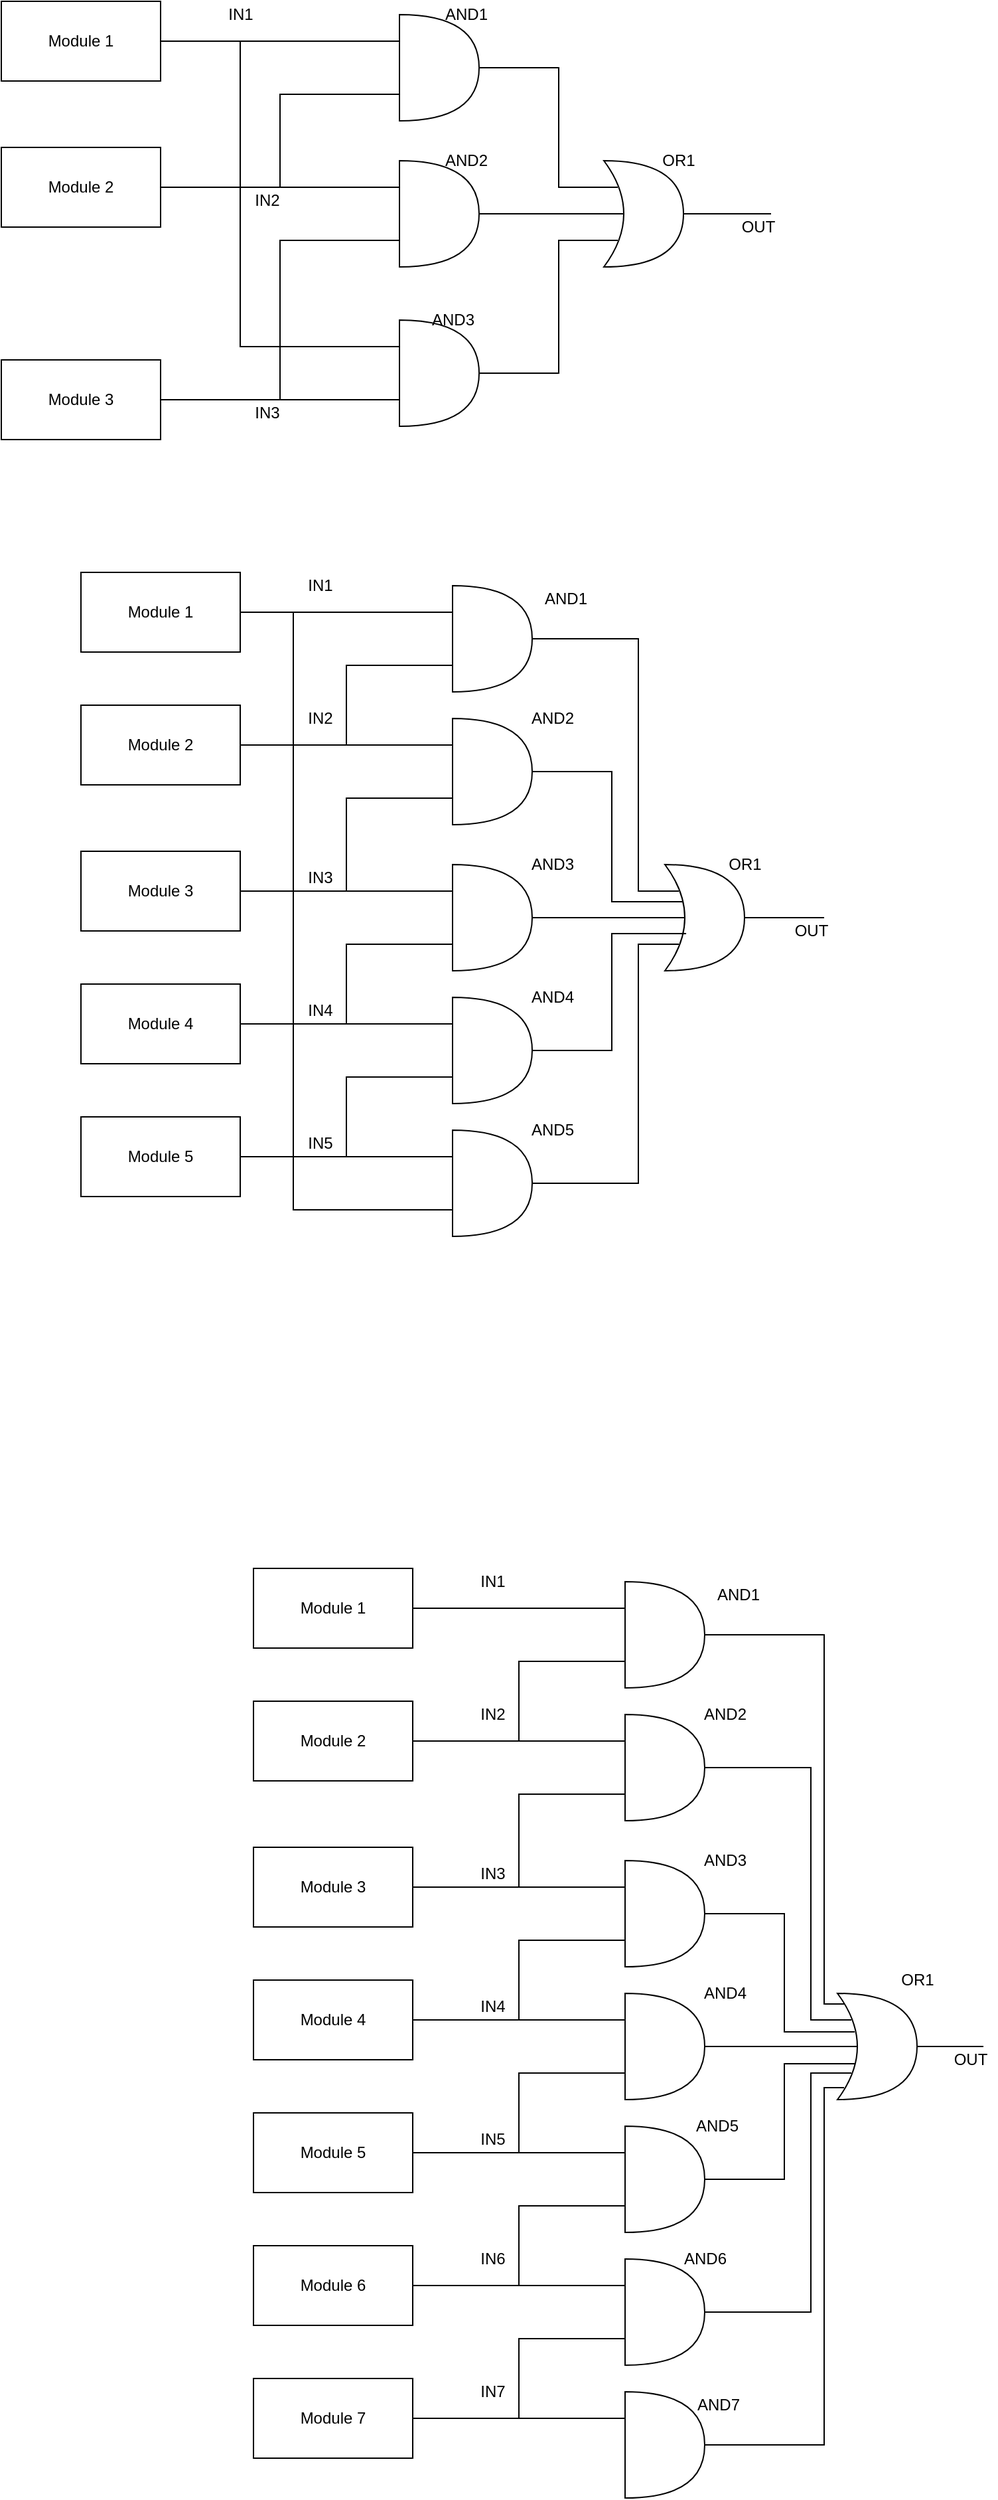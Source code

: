 <mxfile version="14.6.6" type="github">
  <diagram id="EOdlGuU-amcfiD9qs_cZ" name="Page-1">
    <mxGraphModel dx="1721" dy="711" grid="1" gridSize="10" guides="1" tooltips="1" connect="1" arrows="1" fold="1" page="1" pageScale="1" pageWidth="827" pageHeight="1169" math="0" shadow="0">
      <root>
        <mxCell id="0" />
        <mxCell id="1" parent="0" />
        <mxCell id="XcZf_mjL38OoCe0W9eR9-17" style="edgeStyle=orthogonalEdgeStyle;rounded=0;orthogonalLoop=1;jettySize=auto;html=1;exitX=1;exitY=0.5;exitDx=0;exitDy=0;exitPerimeter=0;entryX=0.175;entryY=0.25;entryDx=0;entryDy=0;entryPerimeter=0;endArrow=none;endFill=0;" edge="1" parent="1" source="XcZf_mjL38OoCe0W9eR9-1" target="XcZf_mjL38OoCe0W9eR9-4">
          <mxGeometry relative="1" as="geometry">
            <Array as="points">
              <mxPoint x="320" y="170" />
              <mxPoint x="320" y="260" />
            </Array>
          </mxGeometry>
        </mxCell>
        <mxCell id="XcZf_mjL38OoCe0W9eR9-1" value="" style="shape=or;whiteSpace=wrap;html=1;" vertex="1" parent="1">
          <mxGeometry x="200" y="130" width="60" height="80" as="geometry" />
        </mxCell>
        <mxCell id="XcZf_mjL38OoCe0W9eR9-15" style="edgeStyle=orthogonalEdgeStyle;rounded=0;orthogonalLoop=1;jettySize=auto;html=1;exitX=1;exitY=0.5;exitDx=0;exitDy=0;exitPerimeter=0;entryX=0.25;entryY=0.5;entryDx=0;entryDy=0;entryPerimeter=0;endArrow=none;endFill=0;" edge="1" parent="1" source="XcZf_mjL38OoCe0W9eR9-2" target="XcZf_mjL38OoCe0W9eR9-4">
          <mxGeometry relative="1" as="geometry" />
        </mxCell>
        <mxCell id="XcZf_mjL38OoCe0W9eR9-2" value="" style="shape=or;whiteSpace=wrap;html=1;" vertex="1" parent="1">
          <mxGeometry x="200" y="240" width="60" height="80" as="geometry" />
        </mxCell>
        <mxCell id="XcZf_mjL38OoCe0W9eR9-16" style="edgeStyle=orthogonalEdgeStyle;rounded=0;orthogonalLoop=1;jettySize=auto;html=1;exitX=1;exitY=0.5;exitDx=0;exitDy=0;exitPerimeter=0;entryX=0.175;entryY=0.75;entryDx=0;entryDy=0;entryPerimeter=0;endArrow=none;endFill=0;" edge="1" parent="1" source="XcZf_mjL38OoCe0W9eR9-3" target="XcZf_mjL38OoCe0W9eR9-4">
          <mxGeometry relative="1" as="geometry">
            <Array as="points">
              <mxPoint x="320" y="400" />
              <mxPoint x="320" y="300" />
            </Array>
          </mxGeometry>
        </mxCell>
        <mxCell id="XcZf_mjL38OoCe0W9eR9-3" value="" style="shape=or;whiteSpace=wrap;html=1;" vertex="1" parent="1">
          <mxGeometry x="200" y="360" width="60" height="80" as="geometry" />
        </mxCell>
        <mxCell id="XcZf_mjL38OoCe0W9eR9-18" style="edgeStyle=orthogonalEdgeStyle;rounded=0;orthogonalLoop=1;jettySize=auto;html=1;exitX=1;exitY=0.5;exitDx=0;exitDy=0;exitPerimeter=0;endArrow=none;endFill=0;" edge="1" parent="1" source="XcZf_mjL38OoCe0W9eR9-4">
          <mxGeometry relative="1" as="geometry">
            <mxPoint x="480" y="280" as="targetPoint" />
          </mxGeometry>
        </mxCell>
        <mxCell id="XcZf_mjL38OoCe0W9eR9-4" value="" style="shape=xor;whiteSpace=wrap;html=1;" vertex="1" parent="1">
          <mxGeometry x="354" y="240" width="60" height="80" as="geometry" />
        </mxCell>
        <mxCell id="XcZf_mjL38OoCe0W9eR9-8" style="edgeStyle=orthogonalEdgeStyle;rounded=0;orthogonalLoop=1;jettySize=auto;html=1;exitX=1;exitY=0.5;exitDx=0;exitDy=0;entryX=0;entryY=0.25;entryDx=0;entryDy=0;entryPerimeter=0;endArrow=none;endFill=0;" edge="1" parent="1" source="XcZf_mjL38OoCe0W9eR9-5" target="XcZf_mjL38OoCe0W9eR9-1">
          <mxGeometry relative="1" as="geometry" />
        </mxCell>
        <mxCell id="XcZf_mjL38OoCe0W9eR9-10" style="edgeStyle=orthogonalEdgeStyle;rounded=0;orthogonalLoop=1;jettySize=auto;html=1;exitX=1;exitY=0.5;exitDx=0;exitDy=0;entryX=0;entryY=0.25;entryDx=0;entryDy=0;entryPerimeter=0;endArrow=none;endFill=0;" edge="1" parent="1" source="XcZf_mjL38OoCe0W9eR9-5" target="XcZf_mjL38OoCe0W9eR9-3">
          <mxGeometry relative="1" as="geometry">
            <Array as="points">
              <mxPoint x="80" y="150" />
              <mxPoint x="80" y="380" />
            </Array>
          </mxGeometry>
        </mxCell>
        <mxCell id="XcZf_mjL38OoCe0W9eR9-5" value="Module 1" style="rounded=0;whiteSpace=wrap;html=1;" vertex="1" parent="1">
          <mxGeometry x="-100" y="120" width="120" height="60" as="geometry" />
        </mxCell>
        <mxCell id="XcZf_mjL38OoCe0W9eR9-12" style="edgeStyle=orthogonalEdgeStyle;rounded=0;orthogonalLoop=1;jettySize=auto;html=1;exitX=1;exitY=0.5;exitDx=0;exitDy=0;entryX=0;entryY=0.75;entryDx=0;entryDy=0;entryPerimeter=0;endArrow=none;endFill=0;" edge="1" parent="1" source="XcZf_mjL38OoCe0W9eR9-6" target="XcZf_mjL38OoCe0W9eR9-1">
          <mxGeometry relative="1" as="geometry" />
        </mxCell>
        <mxCell id="XcZf_mjL38OoCe0W9eR9-13" style="edgeStyle=orthogonalEdgeStyle;rounded=0;orthogonalLoop=1;jettySize=auto;html=1;exitX=1;exitY=0.5;exitDx=0;exitDy=0;entryX=0;entryY=0.25;entryDx=0;entryDy=0;entryPerimeter=0;endArrow=none;endFill=0;" edge="1" parent="1" source="XcZf_mjL38OoCe0W9eR9-6" target="XcZf_mjL38OoCe0W9eR9-2">
          <mxGeometry relative="1" as="geometry" />
        </mxCell>
        <mxCell id="XcZf_mjL38OoCe0W9eR9-6" value="Module 2" style="rounded=0;whiteSpace=wrap;html=1;" vertex="1" parent="1">
          <mxGeometry x="-100" y="230" width="120" height="60" as="geometry" />
        </mxCell>
        <mxCell id="XcZf_mjL38OoCe0W9eR9-11" style="edgeStyle=orthogonalEdgeStyle;rounded=0;orthogonalLoop=1;jettySize=auto;html=1;exitX=1;exitY=0.5;exitDx=0;exitDy=0;entryX=0;entryY=0.75;entryDx=0;entryDy=0;entryPerimeter=0;endArrow=none;endFill=0;" edge="1" parent="1" source="XcZf_mjL38OoCe0W9eR9-7" target="XcZf_mjL38OoCe0W9eR9-3">
          <mxGeometry relative="1" as="geometry" />
        </mxCell>
        <mxCell id="XcZf_mjL38OoCe0W9eR9-14" style="edgeStyle=orthogonalEdgeStyle;rounded=0;orthogonalLoop=1;jettySize=auto;html=1;exitX=1;exitY=0.5;exitDx=0;exitDy=0;entryX=0;entryY=0.75;entryDx=0;entryDy=0;entryPerimeter=0;endArrow=none;endFill=0;" edge="1" parent="1" source="XcZf_mjL38OoCe0W9eR9-7" target="XcZf_mjL38OoCe0W9eR9-2">
          <mxGeometry relative="1" as="geometry" />
        </mxCell>
        <mxCell id="XcZf_mjL38OoCe0W9eR9-7" value="Module 3" style="rounded=0;whiteSpace=wrap;html=1;" vertex="1" parent="1">
          <mxGeometry x="-100" y="390" width="120" height="60" as="geometry" />
        </mxCell>
        <mxCell id="XcZf_mjL38OoCe0W9eR9-19" value="IN1" style="text;html=1;align=center;verticalAlign=middle;resizable=0;points=[];autosize=1;strokeColor=none;" vertex="1" parent="1">
          <mxGeometry x="65" y="120" width="30" height="20" as="geometry" />
        </mxCell>
        <mxCell id="XcZf_mjL38OoCe0W9eR9-20" value="IN2" style="text;html=1;align=center;verticalAlign=middle;resizable=0;points=[];autosize=1;strokeColor=none;" vertex="1" parent="1">
          <mxGeometry x="85" y="260" width="30" height="20" as="geometry" />
        </mxCell>
        <mxCell id="XcZf_mjL38OoCe0W9eR9-21" value="IN3" style="text;html=1;align=center;verticalAlign=middle;resizable=0;points=[];autosize=1;strokeColor=none;" vertex="1" parent="1">
          <mxGeometry x="85" y="420" width="30" height="20" as="geometry" />
        </mxCell>
        <mxCell id="XcZf_mjL38OoCe0W9eR9-22" value="AND1" style="text;html=1;align=center;verticalAlign=middle;resizable=0;points=[];autosize=1;strokeColor=none;" vertex="1" parent="1">
          <mxGeometry x="225" y="120" width="50" height="20" as="geometry" />
        </mxCell>
        <mxCell id="XcZf_mjL38OoCe0W9eR9-23" value="AND2" style="text;html=1;align=center;verticalAlign=middle;resizable=0;points=[];autosize=1;strokeColor=none;" vertex="1" parent="1">
          <mxGeometry x="225" y="230" width="50" height="20" as="geometry" />
        </mxCell>
        <mxCell id="XcZf_mjL38OoCe0W9eR9-24" value="AND3" style="text;html=1;align=center;verticalAlign=middle;resizable=0;points=[];autosize=1;strokeColor=none;" vertex="1" parent="1">
          <mxGeometry x="215" y="350" width="50" height="20" as="geometry" />
        </mxCell>
        <mxCell id="XcZf_mjL38OoCe0W9eR9-25" value="OR1" style="text;html=1;align=center;verticalAlign=middle;resizable=0;points=[];autosize=1;strokeColor=none;" vertex="1" parent="1">
          <mxGeometry x="390" y="230" width="40" height="20" as="geometry" />
        </mxCell>
        <mxCell id="XcZf_mjL38OoCe0W9eR9-26" value="OUT" style="text;html=1;align=center;verticalAlign=middle;resizable=0;points=[];autosize=1;strokeColor=none;" vertex="1" parent="1">
          <mxGeometry x="450" y="280" width="40" height="20" as="geometry" />
        </mxCell>
        <mxCell id="XcZf_mjL38OoCe0W9eR9-84" style="edgeStyle=orthogonalEdgeStyle;rounded=0;orthogonalLoop=1;jettySize=auto;html=1;exitX=1;exitY=0.5;exitDx=0;exitDy=0;exitPerimeter=0;entryX=0.175;entryY=0.25;entryDx=0;entryDy=0;entryPerimeter=0;endArrow=none;endFill=0;" edge="1" parent="1" source="XcZf_mjL38OoCe0W9eR9-28" target="XcZf_mjL38OoCe0W9eR9-34">
          <mxGeometry relative="1" as="geometry">
            <Array as="points">
              <mxPoint x="380" y="600" />
              <mxPoint x="380" y="790" />
            </Array>
          </mxGeometry>
        </mxCell>
        <mxCell id="XcZf_mjL38OoCe0W9eR9-28" value="" style="shape=or;whiteSpace=wrap;html=1;" vertex="1" parent="1">
          <mxGeometry x="240" y="560" width="60" height="80" as="geometry" />
        </mxCell>
        <mxCell id="XcZf_mjL38OoCe0W9eR9-85" style="edgeStyle=orthogonalEdgeStyle;rounded=0;orthogonalLoop=1;jettySize=auto;html=1;exitX=1;exitY=0.5;exitDx=0;exitDy=0;exitPerimeter=0;entryX=0.25;entryY=0.35;entryDx=0;entryDy=0;entryPerimeter=0;endArrow=none;endFill=0;" edge="1" parent="1" source="XcZf_mjL38OoCe0W9eR9-30" target="XcZf_mjL38OoCe0W9eR9-34">
          <mxGeometry relative="1" as="geometry">
            <Array as="points">
              <mxPoint x="360" y="700" />
              <mxPoint x="360" y="798" />
            </Array>
          </mxGeometry>
        </mxCell>
        <mxCell id="XcZf_mjL38OoCe0W9eR9-30" value="" style="shape=or;whiteSpace=wrap;html=1;" vertex="1" parent="1">
          <mxGeometry x="240" y="660" width="60" height="80" as="geometry" />
        </mxCell>
        <mxCell id="XcZf_mjL38OoCe0W9eR9-86" style="edgeStyle=orthogonalEdgeStyle;rounded=0;orthogonalLoop=1;jettySize=auto;html=1;exitX=1;exitY=0.5;exitDx=0;exitDy=0;exitPerimeter=0;entryX=0.25;entryY=0.5;entryDx=0;entryDy=0;entryPerimeter=0;endArrow=none;endFill=0;" edge="1" parent="1" source="XcZf_mjL38OoCe0W9eR9-32" target="XcZf_mjL38OoCe0W9eR9-34">
          <mxGeometry relative="1" as="geometry" />
        </mxCell>
        <mxCell id="XcZf_mjL38OoCe0W9eR9-32" value="" style="shape=or;whiteSpace=wrap;html=1;" vertex="1" parent="1">
          <mxGeometry x="240" y="770" width="60" height="80" as="geometry" />
        </mxCell>
        <mxCell id="XcZf_mjL38OoCe0W9eR9-83" style="edgeStyle=orthogonalEdgeStyle;rounded=0;orthogonalLoop=1;jettySize=auto;html=1;exitX=1;exitY=0.5;exitDx=0;exitDy=0;exitPerimeter=0;endArrow=none;endFill=0;" edge="1" parent="1" source="XcZf_mjL38OoCe0W9eR9-34">
          <mxGeometry relative="1" as="geometry">
            <mxPoint x="520" y="810" as="targetPoint" />
          </mxGeometry>
        </mxCell>
        <mxCell id="XcZf_mjL38OoCe0W9eR9-34" value="" style="shape=xor;whiteSpace=wrap;html=1;" vertex="1" parent="1">
          <mxGeometry x="400" y="770" width="60" height="80" as="geometry" />
        </mxCell>
        <mxCell id="XcZf_mjL38OoCe0W9eR9-67" style="edgeStyle=orthogonalEdgeStyle;rounded=0;orthogonalLoop=1;jettySize=auto;html=1;exitX=1;exitY=0.5;exitDx=0;exitDy=0;entryX=0;entryY=0.25;entryDx=0;entryDy=0;entryPerimeter=0;endArrow=none;endFill=0;" edge="1" parent="1" source="XcZf_mjL38OoCe0W9eR9-37" target="XcZf_mjL38OoCe0W9eR9-28">
          <mxGeometry relative="1" as="geometry" />
        </mxCell>
        <mxCell id="XcZf_mjL38OoCe0W9eR9-82" style="edgeStyle=orthogonalEdgeStyle;rounded=0;orthogonalLoop=1;jettySize=auto;html=1;exitX=1;exitY=0.5;exitDx=0;exitDy=0;entryX=0;entryY=0.75;entryDx=0;entryDy=0;entryPerimeter=0;endArrow=none;endFill=0;" edge="1" parent="1" source="XcZf_mjL38OoCe0W9eR9-37" target="XcZf_mjL38OoCe0W9eR9-66">
          <mxGeometry relative="1" as="geometry">
            <Array as="points">
              <mxPoint x="120" y="580" />
              <mxPoint x="120" y="1030" />
            </Array>
          </mxGeometry>
        </mxCell>
        <mxCell id="XcZf_mjL38OoCe0W9eR9-37" value="Module 1" style="rounded=0;whiteSpace=wrap;html=1;" vertex="1" parent="1">
          <mxGeometry x="-40" y="550" width="120" height="60" as="geometry" />
        </mxCell>
        <mxCell id="XcZf_mjL38OoCe0W9eR9-74" style="edgeStyle=orthogonalEdgeStyle;rounded=0;orthogonalLoop=1;jettySize=auto;html=1;exitX=1;exitY=0.5;exitDx=0;exitDy=0;entryX=0;entryY=0.75;entryDx=0;entryDy=0;entryPerimeter=0;endArrow=none;endFill=0;" edge="1" parent="1" source="XcZf_mjL38OoCe0W9eR9-40" target="XcZf_mjL38OoCe0W9eR9-28">
          <mxGeometry relative="1" as="geometry" />
        </mxCell>
        <mxCell id="XcZf_mjL38OoCe0W9eR9-75" style="edgeStyle=orthogonalEdgeStyle;rounded=0;orthogonalLoop=1;jettySize=auto;html=1;exitX=1;exitY=0.5;exitDx=0;exitDy=0;entryX=0;entryY=0.25;entryDx=0;entryDy=0;entryPerimeter=0;endArrow=none;endFill=0;" edge="1" parent="1" source="XcZf_mjL38OoCe0W9eR9-40" target="XcZf_mjL38OoCe0W9eR9-30">
          <mxGeometry relative="1" as="geometry" />
        </mxCell>
        <mxCell id="XcZf_mjL38OoCe0W9eR9-40" value="Module 2" style="rounded=0;whiteSpace=wrap;html=1;" vertex="1" parent="1">
          <mxGeometry x="-40" y="650" width="120" height="60" as="geometry" />
        </mxCell>
        <mxCell id="XcZf_mjL38OoCe0W9eR9-76" style="edgeStyle=orthogonalEdgeStyle;rounded=0;orthogonalLoop=1;jettySize=auto;html=1;exitX=1;exitY=0.5;exitDx=0;exitDy=0;entryX=0;entryY=0.25;entryDx=0;entryDy=0;entryPerimeter=0;endArrow=none;endFill=0;" edge="1" parent="1" source="XcZf_mjL38OoCe0W9eR9-43" target="XcZf_mjL38OoCe0W9eR9-32">
          <mxGeometry relative="1" as="geometry" />
        </mxCell>
        <mxCell id="XcZf_mjL38OoCe0W9eR9-77" style="edgeStyle=orthogonalEdgeStyle;rounded=0;orthogonalLoop=1;jettySize=auto;html=1;exitX=1;exitY=0.5;exitDx=0;exitDy=0;entryX=0;entryY=0.75;entryDx=0;entryDy=0;entryPerimeter=0;endArrow=none;endFill=0;" edge="1" parent="1" source="XcZf_mjL38OoCe0W9eR9-43" target="XcZf_mjL38OoCe0W9eR9-30">
          <mxGeometry relative="1" as="geometry" />
        </mxCell>
        <mxCell id="XcZf_mjL38OoCe0W9eR9-43" value="Module 3" style="rounded=0;whiteSpace=wrap;html=1;" vertex="1" parent="1">
          <mxGeometry x="-40" y="760" width="120" height="60" as="geometry" />
        </mxCell>
        <mxCell id="XcZf_mjL38OoCe0W9eR9-44" value="&lt;font style=&quot;vertical-align: inherit&quot;&gt;&lt;font style=&quot;vertical-align: inherit&quot;&gt;IN1&lt;/font&gt;&lt;/font&gt;" style="text;html=1;align=center;verticalAlign=middle;resizable=0;points=[];autosize=1;strokeColor=none;" vertex="1" parent="1">
          <mxGeometry x="125" y="550" width="30" height="20" as="geometry" />
        </mxCell>
        <mxCell id="XcZf_mjL38OoCe0W9eR9-45" value="&lt;font style=&quot;vertical-align: inherit&quot;&gt;&lt;font style=&quot;vertical-align: inherit&quot;&gt;IN2&lt;/font&gt;&lt;/font&gt;" style="text;html=1;align=center;verticalAlign=middle;resizable=0;points=[];autosize=1;strokeColor=none;" vertex="1" parent="1">
          <mxGeometry x="125" y="650" width="30" height="20" as="geometry" />
        </mxCell>
        <mxCell id="XcZf_mjL38OoCe0W9eR9-46" value="IN3" style="text;html=1;align=center;verticalAlign=middle;resizable=0;points=[];autosize=1;strokeColor=none;" vertex="1" parent="1">
          <mxGeometry x="125" y="770" width="30" height="20" as="geometry" />
        </mxCell>
        <mxCell id="XcZf_mjL38OoCe0W9eR9-47" value="AND1" style="text;html=1;align=center;verticalAlign=middle;resizable=0;points=[];autosize=1;strokeColor=none;" vertex="1" parent="1">
          <mxGeometry x="300" y="560" width="50" height="20" as="geometry" />
        </mxCell>
        <mxCell id="XcZf_mjL38OoCe0W9eR9-48" value="AND2" style="text;html=1;align=center;verticalAlign=middle;resizable=0;points=[];autosize=1;strokeColor=none;" vertex="1" parent="1">
          <mxGeometry x="290" y="650" width="50" height="20" as="geometry" />
        </mxCell>
        <mxCell id="XcZf_mjL38OoCe0W9eR9-49" value="AND3" style="text;html=1;align=center;verticalAlign=middle;resizable=0;points=[];autosize=1;strokeColor=none;" vertex="1" parent="1">
          <mxGeometry x="290" y="760" width="50" height="20" as="geometry" />
        </mxCell>
        <mxCell id="XcZf_mjL38OoCe0W9eR9-50" value="OR1" style="text;html=1;align=center;verticalAlign=middle;resizable=0;points=[];autosize=1;strokeColor=none;" vertex="1" parent="1">
          <mxGeometry x="440" y="760" width="40" height="20" as="geometry" />
        </mxCell>
        <mxCell id="XcZf_mjL38OoCe0W9eR9-51" value="OUT" style="text;html=1;align=center;verticalAlign=middle;resizable=0;points=[];autosize=1;strokeColor=none;" vertex="1" parent="1">
          <mxGeometry x="490" y="810" width="40" height="20" as="geometry" />
        </mxCell>
        <mxCell id="XcZf_mjL38OoCe0W9eR9-78" style="edgeStyle=orthogonalEdgeStyle;rounded=0;orthogonalLoop=1;jettySize=auto;html=1;exitX=1;exitY=0.5;exitDx=0;exitDy=0;entryX=0;entryY=0.25;entryDx=0;entryDy=0;entryPerimeter=0;endArrow=none;endFill=0;" edge="1" parent="1" source="XcZf_mjL38OoCe0W9eR9-52" target="XcZf_mjL38OoCe0W9eR9-65">
          <mxGeometry relative="1" as="geometry" />
        </mxCell>
        <mxCell id="XcZf_mjL38OoCe0W9eR9-79" style="edgeStyle=orthogonalEdgeStyle;rounded=0;orthogonalLoop=1;jettySize=auto;html=1;exitX=1;exitY=0.5;exitDx=0;exitDy=0;entryX=0;entryY=0.75;entryDx=0;entryDy=0;entryPerimeter=0;endArrow=none;endFill=0;" edge="1" parent="1" source="XcZf_mjL38OoCe0W9eR9-52" target="XcZf_mjL38OoCe0W9eR9-32">
          <mxGeometry relative="1" as="geometry" />
        </mxCell>
        <mxCell id="XcZf_mjL38OoCe0W9eR9-52" value="&lt;font style=&quot;vertical-align: inherit&quot;&gt;&lt;font style=&quot;vertical-align: inherit&quot;&gt;Module 4&lt;/font&gt;&lt;/font&gt;" style="rounded=0;whiteSpace=wrap;html=1;" vertex="1" parent="1">
          <mxGeometry x="-40" y="860" width="120" height="60" as="geometry" />
        </mxCell>
        <mxCell id="XcZf_mjL38OoCe0W9eR9-80" style="edgeStyle=orthogonalEdgeStyle;rounded=0;orthogonalLoop=1;jettySize=auto;html=1;exitX=1;exitY=0.5;exitDx=0;exitDy=0;entryX=0;entryY=0.25;entryDx=0;entryDy=0;entryPerimeter=0;endArrow=none;endFill=0;" edge="1" parent="1" source="XcZf_mjL38OoCe0W9eR9-53" target="XcZf_mjL38OoCe0W9eR9-66">
          <mxGeometry relative="1" as="geometry" />
        </mxCell>
        <mxCell id="XcZf_mjL38OoCe0W9eR9-81" style="edgeStyle=orthogonalEdgeStyle;rounded=0;orthogonalLoop=1;jettySize=auto;html=1;exitX=1;exitY=0.5;exitDx=0;exitDy=0;entryX=0;entryY=0.75;entryDx=0;entryDy=0;entryPerimeter=0;endArrow=none;endFill=0;" edge="1" parent="1" source="XcZf_mjL38OoCe0W9eR9-53" target="XcZf_mjL38OoCe0W9eR9-65">
          <mxGeometry relative="1" as="geometry" />
        </mxCell>
        <mxCell id="XcZf_mjL38OoCe0W9eR9-53" value="&lt;font style=&quot;vertical-align: inherit&quot;&gt;&lt;font style=&quot;vertical-align: inherit&quot;&gt;Module 5&lt;/font&gt;&lt;/font&gt;" style="rounded=0;whiteSpace=wrap;html=1;" vertex="1" parent="1">
          <mxGeometry x="-40" y="960" width="120" height="60" as="geometry" />
        </mxCell>
        <mxCell id="XcZf_mjL38OoCe0W9eR9-87" style="edgeStyle=orthogonalEdgeStyle;rounded=0;orthogonalLoop=1;jettySize=auto;html=1;exitX=1;exitY=0.5;exitDx=0;exitDy=0;exitPerimeter=0;entryX=0.267;entryY=0.65;entryDx=0;entryDy=0;entryPerimeter=0;endArrow=none;endFill=0;" edge="1" parent="1" source="XcZf_mjL38OoCe0W9eR9-65" target="XcZf_mjL38OoCe0W9eR9-34">
          <mxGeometry relative="1" as="geometry">
            <Array as="points">
              <mxPoint x="360" y="910" />
              <mxPoint x="360" y="822" />
            </Array>
          </mxGeometry>
        </mxCell>
        <mxCell id="XcZf_mjL38OoCe0W9eR9-65" value="" style="shape=or;whiteSpace=wrap;html=1;" vertex="1" parent="1">
          <mxGeometry x="240" y="870" width="60" height="80" as="geometry" />
        </mxCell>
        <mxCell id="XcZf_mjL38OoCe0W9eR9-88" style="edgeStyle=orthogonalEdgeStyle;rounded=0;orthogonalLoop=1;jettySize=auto;html=1;exitX=1;exitY=0.5;exitDx=0;exitDy=0;exitPerimeter=0;entryX=0.175;entryY=0.75;entryDx=0;entryDy=0;entryPerimeter=0;endArrow=none;endFill=0;" edge="1" parent="1" source="XcZf_mjL38OoCe0W9eR9-66" target="XcZf_mjL38OoCe0W9eR9-34">
          <mxGeometry relative="1" as="geometry">
            <Array as="points">
              <mxPoint x="380" y="1010" />
              <mxPoint x="380" y="830" />
            </Array>
          </mxGeometry>
        </mxCell>
        <mxCell id="XcZf_mjL38OoCe0W9eR9-66" value="" style="shape=or;whiteSpace=wrap;html=1;" vertex="1" parent="1">
          <mxGeometry x="240" y="970" width="60" height="80" as="geometry" />
        </mxCell>
        <mxCell id="XcZf_mjL38OoCe0W9eR9-89" value="&lt;font style=&quot;vertical-align: inherit&quot;&gt;&lt;font style=&quot;vertical-align: inherit&quot;&gt;IN4&lt;/font&gt;&lt;/font&gt;" style="text;html=1;align=center;verticalAlign=middle;resizable=0;points=[];autosize=1;strokeColor=none;" vertex="1" parent="1">
          <mxGeometry x="125" y="870" width="30" height="20" as="geometry" />
        </mxCell>
        <mxCell id="XcZf_mjL38OoCe0W9eR9-90" value="&lt;font style=&quot;vertical-align: inherit&quot;&gt;&lt;font style=&quot;vertical-align: inherit&quot;&gt;IN5&lt;/font&gt;&lt;/font&gt;" style="text;html=1;align=center;verticalAlign=middle;resizable=0;points=[];autosize=1;strokeColor=none;" vertex="1" parent="1">
          <mxGeometry x="125" y="970" width="30" height="20" as="geometry" />
        </mxCell>
        <mxCell id="XcZf_mjL38OoCe0W9eR9-91" value="&lt;font style=&quot;vertical-align: inherit&quot;&gt;&lt;font style=&quot;vertical-align: inherit&quot;&gt;AND4&lt;/font&gt;&lt;/font&gt;" style="text;html=1;align=center;verticalAlign=middle;resizable=0;points=[];autosize=1;strokeColor=none;" vertex="1" parent="1">
          <mxGeometry x="290" y="860" width="50" height="20" as="geometry" />
        </mxCell>
        <mxCell id="XcZf_mjL38OoCe0W9eR9-92" value="&lt;font style=&quot;vertical-align: inherit&quot;&gt;&lt;font style=&quot;vertical-align: inherit&quot;&gt;AND5&lt;/font&gt;&lt;/font&gt;" style="text;html=1;align=center;verticalAlign=middle;resizable=0;points=[];autosize=1;strokeColor=none;" vertex="1" parent="1">
          <mxGeometry x="290" y="960" width="50" height="20" as="geometry" />
        </mxCell>
        <mxCell id="XcZf_mjL38OoCe0W9eR9-151" style="edgeStyle=orthogonalEdgeStyle;rounded=0;orthogonalLoop=1;jettySize=auto;html=1;exitX=1;exitY=0.5;exitDx=0;exitDy=0;exitPerimeter=0;entryX=0.083;entryY=0.1;entryDx=0;entryDy=0;entryPerimeter=0;endArrow=none;endFill=0;" edge="1" parent="1" source="XcZf_mjL38OoCe0W9eR9-94" target="XcZf_mjL38OoCe0W9eR9-100">
          <mxGeometry relative="1" as="geometry">
            <Array as="points">
              <mxPoint x="520" y="1350" />
              <mxPoint x="520" y="1628" />
            </Array>
          </mxGeometry>
        </mxCell>
        <mxCell id="XcZf_mjL38OoCe0W9eR9-94" value="" style="shape=or;whiteSpace=wrap;html=1;" vertex="1" parent="1">
          <mxGeometry x="370" y="1310" width="60" height="80" as="geometry" />
        </mxCell>
        <mxCell id="XcZf_mjL38OoCe0W9eR9-145" style="edgeStyle=orthogonalEdgeStyle;rounded=0;orthogonalLoop=1;jettySize=auto;html=1;exitX=1;exitY=0.5;exitDx=0;exitDy=0;exitPerimeter=0;entryX=0.175;entryY=0.25;entryDx=0;entryDy=0;entryPerimeter=0;endArrow=none;endFill=0;" edge="1" parent="1" source="XcZf_mjL38OoCe0W9eR9-96" target="XcZf_mjL38OoCe0W9eR9-100">
          <mxGeometry relative="1" as="geometry">
            <Array as="points">
              <mxPoint x="510" y="1450" />
              <mxPoint x="510" y="1640" />
            </Array>
          </mxGeometry>
        </mxCell>
        <mxCell id="XcZf_mjL38OoCe0W9eR9-96" value="" style="shape=or;whiteSpace=wrap;html=1;" vertex="1" parent="1">
          <mxGeometry x="370" y="1410" width="60" height="80" as="geometry" />
        </mxCell>
        <mxCell id="XcZf_mjL38OoCe0W9eR9-146" style="edgeStyle=orthogonalEdgeStyle;rounded=0;orthogonalLoop=1;jettySize=auto;html=1;exitX=1;exitY=0.5;exitDx=0;exitDy=0;exitPerimeter=0;entryX=0.217;entryY=0.363;entryDx=0;entryDy=0;entryPerimeter=0;endArrow=none;endFill=0;" edge="1" parent="1" source="XcZf_mjL38OoCe0W9eR9-98" target="XcZf_mjL38OoCe0W9eR9-100">
          <mxGeometry relative="1" as="geometry">
            <Array as="points">
              <mxPoint x="490" y="1560" />
              <mxPoint x="490" y="1649" />
            </Array>
          </mxGeometry>
        </mxCell>
        <mxCell id="XcZf_mjL38OoCe0W9eR9-98" value="" style="shape=or;whiteSpace=wrap;html=1;" vertex="1" parent="1">
          <mxGeometry x="370" y="1520" width="60" height="80" as="geometry" />
        </mxCell>
        <mxCell id="XcZf_mjL38OoCe0W9eR9-144" style="edgeStyle=orthogonalEdgeStyle;rounded=0;orthogonalLoop=1;jettySize=auto;html=1;exitX=1;exitY=0.5;exitDx=0;exitDy=0;exitPerimeter=0;endArrow=none;endFill=0;" edge="1" parent="1" source="XcZf_mjL38OoCe0W9eR9-100">
          <mxGeometry relative="1" as="geometry">
            <mxPoint x="640" y="1660" as="targetPoint" />
          </mxGeometry>
        </mxCell>
        <mxCell id="XcZf_mjL38OoCe0W9eR9-100" value="" style="shape=xor;whiteSpace=wrap;html=1;" vertex="1" parent="1">
          <mxGeometry x="530" y="1620" width="60" height="80" as="geometry" />
        </mxCell>
        <mxCell id="XcZf_mjL38OoCe0W9eR9-101" style="edgeStyle=orthogonalEdgeStyle;rounded=0;orthogonalLoop=1;jettySize=auto;html=1;exitX=1;exitY=0.5;exitDx=0;exitDy=0;entryX=0;entryY=0.25;entryDx=0;entryDy=0;entryPerimeter=0;endArrow=none;endFill=0;" edge="1" parent="1" source="XcZf_mjL38OoCe0W9eR9-103" target="XcZf_mjL38OoCe0W9eR9-94">
          <mxGeometry relative="1" as="geometry" />
        </mxCell>
        <mxCell id="XcZf_mjL38OoCe0W9eR9-103" value="Module 1" style="rounded=0;whiteSpace=wrap;html=1;" vertex="1" parent="1">
          <mxGeometry x="90" y="1300" width="120" height="60" as="geometry" />
        </mxCell>
        <mxCell id="XcZf_mjL38OoCe0W9eR9-104" style="edgeStyle=orthogonalEdgeStyle;rounded=0;orthogonalLoop=1;jettySize=auto;html=1;exitX=1;exitY=0.5;exitDx=0;exitDy=0;entryX=0;entryY=0.75;entryDx=0;entryDy=0;entryPerimeter=0;endArrow=none;endFill=0;" edge="1" parent="1" source="XcZf_mjL38OoCe0W9eR9-106" target="XcZf_mjL38OoCe0W9eR9-94">
          <mxGeometry relative="1" as="geometry" />
        </mxCell>
        <mxCell id="XcZf_mjL38OoCe0W9eR9-105" style="edgeStyle=orthogonalEdgeStyle;rounded=0;orthogonalLoop=1;jettySize=auto;html=1;exitX=1;exitY=0.5;exitDx=0;exitDy=0;entryX=0;entryY=0.25;entryDx=0;entryDy=0;entryPerimeter=0;endArrow=none;endFill=0;" edge="1" parent="1" source="XcZf_mjL38OoCe0W9eR9-106" target="XcZf_mjL38OoCe0W9eR9-96">
          <mxGeometry relative="1" as="geometry" />
        </mxCell>
        <mxCell id="XcZf_mjL38OoCe0W9eR9-106" value="Module 2" style="rounded=0;whiteSpace=wrap;html=1;" vertex="1" parent="1">
          <mxGeometry x="90" y="1400" width="120" height="60" as="geometry" />
        </mxCell>
        <mxCell id="XcZf_mjL38OoCe0W9eR9-107" style="edgeStyle=orthogonalEdgeStyle;rounded=0;orthogonalLoop=1;jettySize=auto;html=1;exitX=1;exitY=0.5;exitDx=0;exitDy=0;entryX=0;entryY=0.25;entryDx=0;entryDy=0;entryPerimeter=0;endArrow=none;endFill=0;" edge="1" parent="1" source="XcZf_mjL38OoCe0W9eR9-109" target="XcZf_mjL38OoCe0W9eR9-98">
          <mxGeometry relative="1" as="geometry" />
        </mxCell>
        <mxCell id="XcZf_mjL38OoCe0W9eR9-108" style="edgeStyle=orthogonalEdgeStyle;rounded=0;orthogonalLoop=1;jettySize=auto;html=1;exitX=1;exitY=0.5;exitDx=0;exitDy=0;entryX=0;entryY=0.75;entryDx=0;entryDy=0;entryPerimeter=0;endArrow=none;endFill=0;" edge="1" parent="1" source="XcZf_mjL38OoCe0W9eR9-109" target="XcZf_mjL38OoCe0W9eR9-96">
          <mxGeometry relative="1" as="geometry" />
        </mxCell>
        <mxCell id="XcZf_mjL38OoCe0W9eR9-109" value="Module 3" style="rounded=0;whiteSpace=wrap;html=1;" vertex="1" parent="1">
          <mxGeometry x="90" y="1510" width="120" height="60" as="geometry" />
        </mxCell>
        <mxCell id="XcZf_mjL38OoCe0W9eR9-110" value="&lt;font style=&quot;vertical-align: inherit&quot;&gt;&lt;font style=&quot;vertical-align: inherit&quot;&gt;IN1&lt;/font&gt;&lt;/font&gt;" style="text;html=1;align=center;verticalAlign=middle;resizable=0;points=[];autosize=1;strokeColor=none;" vertex="1" parent="1">
          <mxGeometry x="255" y="1300" width="30" height="20" as="geometry" />
        </mxCell>
        <mxCell id="XcZf_mjL38OoCe0W9eR9-111" value="&lt;font style=&quot;vertical-align: inherit&quot;&gt;&lt;font style=&quot;vertical-align: inherit&quot;&gt;IN2&lt;/font&gt;&lt;/font&gt;" style="text;html=1;align=center;verticalAlign=middle;resizable=0;points=[];autosize=1;strokeColor=none;" vertex="1" parent="1">
          <mxGeometry x="255" y="1400" width="30" height="20" as="geometry" />
        </mxCell>
        <mxCell id="XcZf_mjL38OoCe0W9eR9-112" value="IN3" style="text;html=1;align=center;verticalAlign=middle;resizable=0;points=[];autosize=1;strokeColor=none;" vertex="1" parent="1">
          <mxGeometry x="255" y="1520" width="30" height="20" as="geometry" />
        </mxCell>
        <mxCell id="XcZf_mjL38OoCe0W9eR9-113" value="AND1" style="text;html=1;align=center;verticalAlign=middle;resizable=0;points=[];autosize=1;strokeColor=none;" vertex="1" parent="1">
          <mxGeometry x="430" y="1310" width="50" height="20" as="geometry" />
        </mxCell>
        <mxCell id="XcZf_mjL38OoCe0W9eR9-114" value="AND2" style="text;html=1;align=center;verticalAlign=middle;resizable=0;points=[];autosize=1;strokeColor=none;" vertex="1" parent="1">
          <mxGeometry x="420" y="1400" width="50" height="20" as="geometry" />
        </mxCell>
        <mxCell id="XcZf_mjL38OoCe0W9eR9-115" value="AND3" style="text;html=1;align=center;verticalAlign=middle;resizable=0;points=[];autosize=1;strokeColor=none;" vertex="1" parent="1">
          <mxGeometry x="420" y="1510" width="50" height="20" as="geometry" />
        </mxCell>
        <mxCell id="XcZf_mjL38OoCe0W9eR9-116" value="OR1" style="text;html=1;align=center;verticalAlign=middle;resizable=0;points=[];autosize=1;strokeColor=none;" vertex="1" parent="1">
          <mxGeometry x="570" y="1600" width="40" height="20" as="geometry" />
        </mxCell>
        <mxCell id="XcZf_mjL38OoCe0W9eR9-117" value="OUT" style="text;html=1;align=center;verticalAlign=middle;resizable=0;points=[];autosize=1;strokeColor=none;" vertex="1" parent="1">
          <mxGeometry x="610" y="1660" width="40" height="20" as="geometry" />
        </mxCell>
        <mxCell id="XcZf_mjL38OoCe0W9eR9-118" style="edgeStyle=orthogonalEdgeStyle;rounded=0;orthogonalLoop=1;jettySize=auto;html=1;exitX=1;exitY=0.5;exitDx=0;exitDy=0;entryX=0;entryY=0.25;entryDx=0;entryDy=0;entryPerimeter=0;endArrow=none;endFill=0;" edge="1" parent="1" source="XcZf_mjL38OoCe0W9eR9-120" target="XcZf_mjL38OoCe0W9eR9-125">
          <mxGeometry relative="1" as="geometry" />
        </mxCell>
        <mxCell id="XcZf_mjL38OoCe0W9eR9-119" style="edgeStyle=orthogonalEdgeStyle;rounded=0;orthogonalLoop=1;jettySize=auto;html=1;exitX=1;exitY=0.5;exitDx=0;exitDy=0;entryX=0;entryY=0.75;entryDx=0;entryDy=0;entryPerimeter=0;endArrow=none;endFill=0;" edge="1" parent="1" source="XcZf_mjL38OoCe0W9eR9-120" target="XcZf_mjL38OoCe0W9eR9-98">
          <mxGeometry relative="1" as="geometry" />
        </mxCell>
        <mxCell id="XcZf_mjL38OoCe0W9eR9-120" value="&lt;font style=&quot;vertical-align: inherit&quot;&gt;&lt;font style=&quot;vertical-align: inherit&quot;&gt;Module 4&lt;/font&gt;&lt;/font&gt;" style="rounded=0;whiteSpace=wrap;html=1;" vertex="1" parent="1">
          <mxGeometry x="90" y="1610" width="120" height="60" as="geometry" />
        </mxCell>
        <mxCell id="XcZf_mjL38OoCe0W9eR9-121" style="edgeStyle=orthogonalEdgeStyle;rounded=0;orthogonalLoop=1;jettySize=auto;html=1;exitX=1;exitY=0.5;exitDx=0;exitDy=0;entryX=0;entryY=0.25;entryDx=0;entryDy=0;entryPerimeter=0;endArrow=none;endFill=0;" edge="1" parent="1" source="XcZf_mjL38OoCe0W9eR9-123" target="XcZf_mjL38OoCe0W9eR9-127">
          <mxGeometry relative="1" as="geometry" />
        </mxCell>
        <mxCell id="XcZf_mjL38OoCe0W9eR9-122" style="edgeStyle=orthogonalEdgeStyle;rounded=0;orthogonalLoop=1;jettySize=auto;html=1;exitX=1;exitY=0.5;exitDx=0;exitDy=0;entryX=0;entryY=0.75;entryDx=0;entryDy=0;entryPerimeter=0;endArrow=none;endFill=0;" edge="1" parent="1" source="XcZf_mjL38OoCe0W9eR9-123" target="XcZf_mjL38OoCe0W9eR9-125">
          <mxGeometry relative="1" as="geometry" />
        </mxCell>
        <mxCell id="XcZf_mjL38OoCe0W9eR9-123" value="&lt;font style=&quot;vertical-align: inherit&quot;&gt;&lt;font style=&quot;vertical-align: inherit&quot;&gt;Module 5&lt;/font&gt;&lt;/font&gt;" style="rounded=0;whiteSpace=wrap;html=1;" vertex="1" parent="1">
          <mxGeometry x="90" y="1710" width="120" height="60" as="geometry" />
        </mxCell>
        <mxCell id="XcZf_mjL38OoCe0W9eR9-147" style="edgeStyle=orthogonalEdgeStyle;rounded=0;orthogonalLoop=1;jettySize=auto;html=1;exitX=1;exitY=0.5;exitDx=0;exitDy=0;exitPerimeter=0;entryX=0.25;entryY=0.5;entryDx=0;entryDy=0;entryPerimeter=0;endArrow=none;endFill=0;" edge="1" parent="1" source="XcZf_mjL38OoCe0W9eR9-125" target="XcZf_mjL38OoCe0W9eR9-100">
          <mxGeometry relative="1" as="geometry" />
        </mxCell>
        <mxCell id="XcZf_mjL38OoCe0W9eR9-125" value="" style="shape=or;whiteSpace=wrap;html=1;" vertex="1" parent="1">
          <mxGeometry x="370" y="1620" width="60" height="80" as="geometry" />
        </mxCell>
        <mxCell id="XcZf_mjL38OoCe0W9eR9-148" style="edgeStyle=orthogonalEdgeStyle;rounded=0;orthogonalLoop=1;jettySize=auto;html=1;exitX=1;exitY=0.5;exitDx=0;exitDy=0;exitPerimeter=0;entryX=0.217;entryY=0.663;entryDx=0;entryDy=0;entryPerimeter=0;endArrow=none;endFill=0;" edge="1" parent="1" source="XcZf_mjL38OoCe0W9eR9-127" target="XcZf_mjL38OoCe0W9eR9-100">
          <mxGeometry relative="1" as="geometry">
            <Array as="points">
              <mxPoint x="490" y="1760" />
              <mxPoint x="490" y="1673" />
            </Array>
          </mxGeometry>
        </mxCell>
        <mxCell id="XcZf_mjL38OoCe0W9eR9-127" value="" style="shape=or;whiteSpace=wrap;html=1;" vertex="1" parent="1">
          <mxGeometry x="370" y="1720" width="60" height="80" as="geometry" />
        </mxCell>
        <mxCell id="XcZf_mjL38OoCe0W9eR9-128" value="&lt;font style=&quot;vertical-align: inherit&quot;&gt;&lt;font style=&quot;vertical-align: inherit&quot;&gt;IN4&lt;/font&gt;&lt;/font&gt;" style="text;html=1;align=center;verticalAlign=middle;resizable=0;points=[];autosize=1;strokeColor=none;" vertex="1" parent="1">
          <mxGeometry x="255" y="1620" width="30" height="20" as="geometry" />
        </mxCell>
        <mxCell id="XcZf_mjL38OoCe0W9eR9-129" value="&lt;font style=&quot;vertical-align: inherit&quot;&gt;&lt;font style=&quot;vertical-align: inherit&quot;&gt;IN5&lt;/font&gt;&lt;/font&gt;" style="text;html=1;align=center;verticalAlign=middle;resizable=0;points=[];autosize=1;strokeColor=none;" vertex="1" parent="1">
          <mxGeometry x="255" y="1720" width="30" height="20" as="geometry" />
        </mxCell>
        <mxCell id="XcZf_mjL38OoCe0W9eR9-130" value="&lt;font style=&quot;vertical-align: inherit&quot;&gt;&lt;font style=&quot;vertical-align: inherit&quot;&gt;AND4&lt;/font&gt;&lt;/font&gt;" style="text;html=1;align=center;verticalAlign=middle;resizable=0;points=[];autosize=1;strokeColor=none;" vertex="1" parent="1">
          <mxGeometry x="420" y="1610" width="50" height="20" as="geometry" />
        </mxCell>
        <mxCell id="XcZf_mjL38OoCe0W9eR9-131" value="&lt;font style=&quot;vertical-align: inherit&quot;&gt;&lt;font style=&quot;vertical-align: inherit&quot;&gt;AND5&lt;/font&gt;&lt;/font&gt;" style="text;html=1;align=center;verticalAlign=middle;resizable=0;points=[];autosize=1;strokeColor=none;" vertex="1" parent="1">
          <mxGeometry x="414" y="1710" width="50" height="20" as="geometry" />
        </mxCell>
        <mxCell id="XcZf_mjL38OoCe0W9eR9-137" style="edgeStyle=orthogonalEdgeStyle;rounded=0;orthogonalLoop=1;jettySize=auto;html=1;exitX=1;exitY=0.5;exitDx=0;exitDy=0;entryX=0;entryY=0.25;entryDx=0;entryDy=0;entryPerimeter=0;endArrow=none;endFill=0;" edge="1" parent="1" source="XcZf_mjL38OoCe0W9eR9-133" target="XcZf_mjL38OoCe0W9eR9-135">
          <mxGeometry relative="1" as="geometry" />
        </mxCell>
        <mxCell id="XcZf_mjL38OoCe0W9eR9-139" style="edgeStyle=orthogonalEdgeStyle;rounded=0;orthogonalLoop=1;jettySize=auto;html=1;exitX=1;exitY=0.5;exitDx=0;exitDy=0;entryX=0;entryY=0.75;entryDx=0;entryDy=0;entryPerimeter=0;endArrow=none;endFill=0;" edge="1" parent="1" source="XcZf_mjL38OoCe0W9eR9-133" target="XcZf_mjL38OoCe0W9eR9-127">
          <mxGeometry relative="1" as="geometry" />
        </mxCell>
        <mxCell id="XcZf_mjL38OoCe0W9eR9-133" value="&lt;font style=&quot;vertical-align: inherit&quot;&gt;&lt;font style=&quot;vertical-align: inherit&quot;&gt;Module 6&lt;/font&gt;&lt;/font&gt;" style="rounded=0;whiteSpace=wrap;html=1;" vertex="1" parent="1">
          <mxGeometry x="90" y="1810" width="120" height="60" as="geometry" />
        </mxCell>
        <mxCell id="XcZf_mjL38OoCe0W9eR9-140" style="edgeStyle=orthogonalEdgeStyle;rounded=0;orthogonalLoop=1;jettySize=auto;html=1;exitX=1;exitY=0.5;exitDx=0;exitDy=0;entryX=0;entryY=0.25;entryDx=0;entryDy=0;entryPerimeter=0;endArrow=none;endFill=0;" edge="1" parent="1" source="XcZf_mjL38OoCe0W9eR9-134" target="XcZf_mjL38OoCe0W9eR9-136">
          <mxGeometry relative="1" as="geometry" />
        </mxCell>
        <mxCell id="XcZf_mjL38OoCe0W9eR9-141" style="edgeStyle=orthogonalEdgeStyle;rounded=0;orthogonalLoop=1;jettySize=auto;html=1;exitX=1;exitY=0.5;exitDx=0;exitDy=0;entryX=0;entryY=0.75;entryDx=0;entryDy=0;entryPerimeter=0;endArrow=none;endFill=0;" edge="1" parent="1" source="XcZf_mjL38OoCe0W9eR9-134" target="XcZf_mjL38OoCe0W9eR9-135">
          <mxGeometry relative="1" as="geometry" />
        </mxCell>
        <mxCell id="XcZf_mjL38OoCe0W9eR9-134" value="&lt;font style=&quot;vertical-align: inherit&quot;&gt;&lt;font style=&quot;vertical-align: inherit&quot;&gt;Module 7&lt;/font&gt;&lt;/font&gt;" style="rounded=0;whiteSpace=wrap;html=1;" vertex="1" parent="1">
          <mxGeometry x="90" y="1910" width="120" height="60" as="geometry" />
        </mxCell>
        <mxCell id="XcZf_mjL38OoCe0W9eR9-149" style="edgeStyle=orthogonalEdgeStyle;rounded=0;orthogonalLoop=1;jettySize=auto;html=1;exitX=1;exitY=0.5;exitDx=0;exitDy=0;exitPerimeter=0;entryX=0.175;entryY=0.75;entryDx=0;entryDy=0;entryPerimeter=0;endArrow=none;endFill=0;" edge="1" parent="1" source="XcZf_mjL38OoCe0W9eR9-135" target="XcZf_mjL38OoCe0W9eR9-100">
          <mxGeometry relative="1" as="geometry">
            <Array as="points">
              <mxPoint x="510" y="1860" />
              <mxPoint x="510" y="1680" />
            </Array>
          </mxGeometry>
        </mxCell>
        <mxCell id="XcZf_mjL38OoCe0W9eR9-135" value="" style="shape=or;whiteSpace=wrap;html=1;" vertex="1" parent="1">
          <mxGeometry x="370" y="1820" width="60" height="80" as="geometry" />
        </mxCell>
        <mxCell id="XcZf_mjL38OoCe0W9eR9-150" style="edgeStyle=orthogonalEdgeStyle;rounded=0;orthogonalLoop=1;jettySize=auto;html=1;exitX=1;exitY=0.5;exitDx=0;exitDy=0;exitPerimeter=0;entryX=0.083;entryY=0.888;entryDx=0;entryDy=0;entryPerimeter=0;endArrow=none;endFill=0;" edge="1" parent="1" source="XcZf_mjL38OoCe0W9eR9-136" target="XcZf_mjL38OoCe0W9eR9-100">
          <mxGeometry relative="1" as="geometry">
            <Array as="points">
              <mxPoint x="520" y="1960" />
              <mxPoint x="520" y="1691" />
            </Array>
          </mxGeometry>
        </mxCell>
        <mxCell id="XcZf_mjL38OoCe0W9eR9-136" value="" style="shape=or;whiteSpace=wrap;html=1;" vertex="1" parent="1">
          <mxGeometry x="370" y="1920" width="60" height="80" as="geometry" />
        </mxCell>
        <mxCell id="XcZf_mjL38OoCe0W9eR9-142" value="&lt;font style=&quot;vertical-align: inherit&quot;&gt;&lt;font style=&quot;vertical-align: inherit&quot;&gt;IN6&lt;/font&gt;&lt;/font&gt;" style="text;html=1;align=center;verticalAlign=middle;resizable=0;points=[];autosize=1;strokeColor=none;" vertex="1" parent="1">
          <mxGeometry x="255" y="1810" width="30" height="20" as="geometry" />
        </mxCell>
        <mxCell id="XcZf_mjL38OoCe0W9eR9-143" value="&lt;font style=&quot;vertical-align: inherit&quot;&gt;&lt;font style=&quot;vertical-align: inherit&quot;&gt;IN7&lt;/font&gt;&lt;/font&gt;" style="text;html=1;align=center;verticalAlign=middle;resizable=0;points=[];autosize=1;strokeColor=none;" vertex="1" parent="1">
          <mxGeometry x="255" y="1910" width="30" height="20" as="geometry" />
        </mxCell>
        <mxCell id="XcZf_mjL38OoCe0W9eR9-152" value="AND6" style="text;html=1;align=center;verticalAlign=middle;resizable=0;points=[];autosize=1;strokeColor=none;" vertex="1" parent="1">
          <mxGeometry x="405" y="1810" width="50" height="20" as="geometry" />
        </mxCell>
        <mxCell id="XcZf_mjL38OoCe0W9eR9-154" value="AND7" style="text;html=1;align=center;verticalAlign=middle;resizable=0;points=[];autosize=1;strokeColor=none;" vertex="1" parent="1">
          <mxGeometry x="415" y="1920" width="50" height="20" as="geometry" />
        </mxCell>
      </root>
    </mxGraphModel>
  </diagram>
</mxfile>
